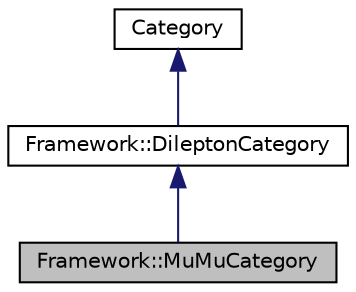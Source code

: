 digraph "Framework::MuMuCategory"
{
 // LATEX_PDF_SIZE
  edge [fontname="Helvetica",fontsize="10",labelfontname="Helvetica",labelfontsize="10"];
  node [fontname="Helvetica",fontsize="10",shape=record];
  Node1 [label="Framework::MuMuCategory",height=0.2,width=0.4,color="black", fillcolor="grey75", style="filled", fontcolor="black",tooltip=" "];
  Node2 -> Node1 [dir="back",color="midnightblue",fontsize="10",style="solid",fontname="Helvetica"];
  Node2 [label="Framework::DileptonCategory",height=0.2,width=0.4,color="black", fillcolor="white", style="filled",URL="$classFramework_1_1DileptonCategory.html",tooltip=" "];
  Node3 -> Node2 [dir="back",color="midnightblue",fontsize="10",style="solid",fontname="Helvetica"];
  Node3 [label="Category",height=0.2,width=0.4,color="black", fillcolor="white", style="filled",URL="$classCategory.html",tooltip=" "];
}
